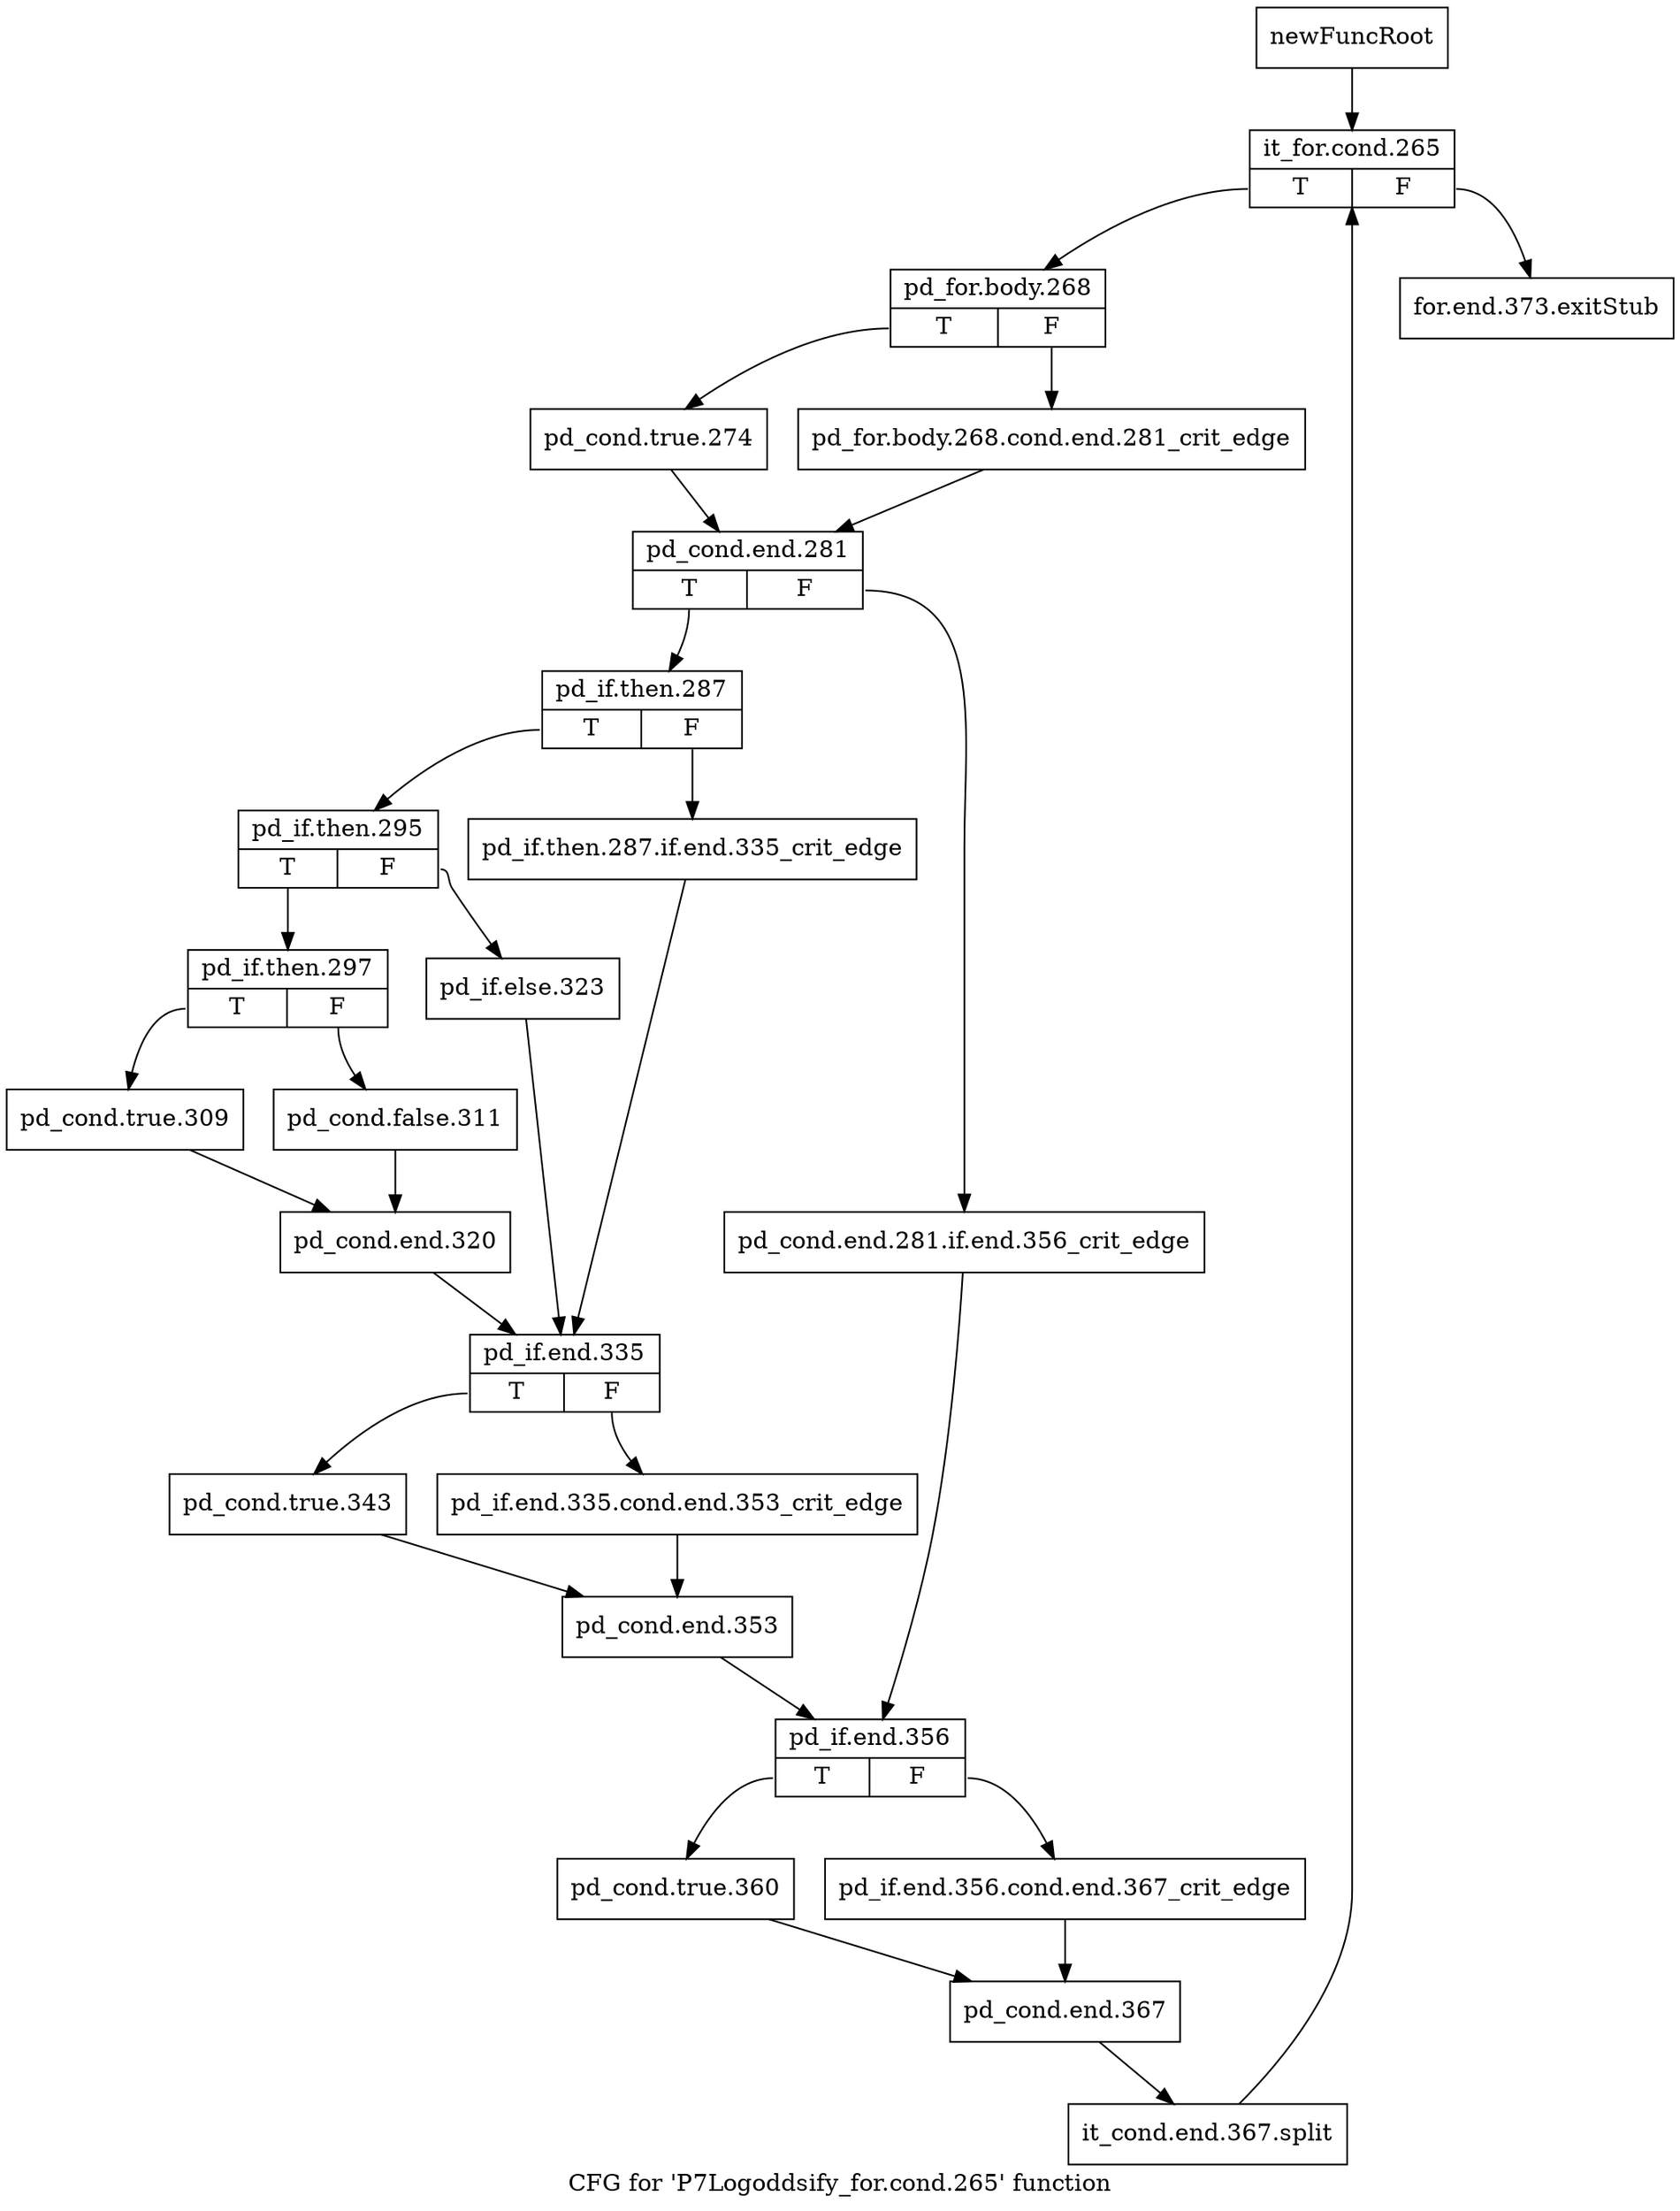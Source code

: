 digraph "CFG for 'P7Logoddsify_for.cond.265' function" {
	label="CFG for 'P7Logoddsify_for.cond.265' function";

	Node0x31c78c0 [shape=record,label="{newFuncRoot}"];
	Node0x31c78c0 -> Node0x31c7960;
	Node0x31c7910 [shape=record,label="{for.end.373.exitStub}"];
	Node0x31c7960 [shape=record,label="{it_for.cond.265|{<s0>T|<s1>F}}"];
	Node0x31c7960:s0 -> Node0x31c79b0;
	Node0x31c7960:s1 -> Node0x31c7910;
	Node0x31c79b0 [shape=record,label="{pd_for.body.268|{<s0>T|<s1>F}}"];
	Node0x31c79b0:s0 -> Node0x31c7a50;
	Node0x31c79b0:s1 -> Node0x31c7a00;
	Node0x31c7a00 [shape=record,label="{pd_for.body.268.cond.end.281_crit_edge}"];
	Node0x31c7a00 -> Node0x31c7aa0;
	Node0x31c7a50 [shape=record,label="{pd_cond.true.274}"];
	Node0x31c7a50 -> Node0x31c7aa0;
	Node0x31c7aa0 [shape=record,label="{pd_cond.end.281|{<s0>T|<s1>F}}"];
	Node0x31c7aa0:s0 -> Node0x31c7b40;
	Node0x31c7aa0:s1 -> Node0x31c7af0;
	Node0x31c7af0 [shape=record,label="{pd_cond.end.281.if.end.356_crit_edge}"];
	Node0x31c7af0 -> Node0x31c7f00;
	Node0x31c7b40 [shape=record,label="{pd_if.then.287|{<s0>T|<s1>F}}"];
	Node0x31c7b40:s0 -> Node0x31c7be0;
	Node0x31c7b40:s1 -> Node0x31c7b90;
	Node0x31c7b90 [shape=record,label="{pd_if.then.287.if.end.335_crit_edge}"];
	Node0x31c7b90 -> Node0x31c7dc0;
	Node0x31c7be0 [shape=record,label="{pd_if.then.295|{<s0>T|<s1>F}}"];
	Node0x31c7be0:s0 -> Node0x31c7c80;
	Node0x31c7be0:s1 -> Node0x31c7c30;
	Node0x31c7c30 [shape=record,label="{pd_if.else.323}"];
	Node0x31c7c30 -> Node0x31c7dc0;
	Node0x31c7c80 [shape=record,label="{pd_if.then.297|{<s0>T|<s1>F}}"];
	Node0x31c7c80:s0 -> Node0x31c7d20;
	Node0x31c7c80:s1 -> Node0x31c7cd0;
	Node0x31c7cd0 [shape=record,label="{pd_cond.false.311}"];
	Node0x31c7cd0 -> Node0x31c7d70;
	Node0x31c7d20 [shape=record,label="{pd_cond.true.309}"];
	Node0x31c7d20 -> Node0x31c7d70;
	Node0x31c7d70 [shape=record,label="{pd_cond.end.320}"];
	Node0x31c7d70 -> Node0x31c7dc0;
	Node0x31c7dc0 [shape=record,label="{pd_if.end.335|{<s0>T|<s1>F}}"];
	Node0x31c7dc0:s0 -> Node0x31c7e60;
	Node0x31c7dc0:s1 -> Node0x31c7e10;
	Node0x31c7e10 [shape=record,label="{pd_if.end.335.cond.end.353_crit_edge}"];
	Node0x31c7e10 -> Node0x31c7eb0;
	Node0x31c7e60 [shape=record,label="{pd_cond.true.343}"];
	Node0x31c7e60 -> Node0x31c7eb0;
	Node0x31c7eb0 [shape=record,label="{pd_cond.end.353}"];
	Node0x31c7eb0 -> Node0x31c7f00;
	Node0x31c7f00 [shape=record,label="{pd_if.end.356|{<s0>T|<s1>F}}"];
	Node0x31c7f00:s0 -> Node0x31c7fa0;
	Node0x31c7f00:s1 -> Node0x31c7f50;
	Node0x31c7f50 [shape=record,label="{pd_if.end.356.cond.end.367_crit_edge}"];
	Node0x31c7f50 -> Node0x31c7ff0;
	Node0x31c7fa0 [shape=record,label="{pd_cond.true.360}"];
	Node0x31c7fa0 -> Node0x31c7ff0;
	Node0x31c7ff0 [shape=record,label="{pd_cond.end.367}"];
	Node0x31c7ff0 -> Node0x37853a0;
	Node0x37853a0 [shape=record,label="{it_cond.end.367.split}"];
	Node0x37853a0 -> Node0x31c7960;
}
